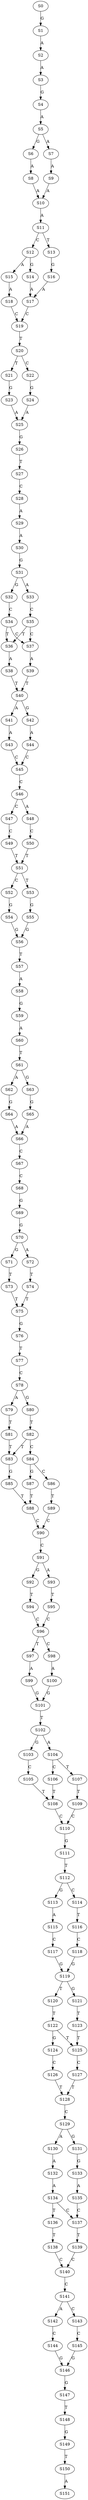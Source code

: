 strict digraph  {
	S0 -> S1 [ label = G ];
	S1 -> S2 [ label = A ];
	S2 -> S3 [ label = A ];
	S3 -> S4 [ label = G ];
	S4 -> S5 [ label = A ];
	S5 -> S6 [ label = G ];
	S5 -> S7 [ label = A ];
	S6 -> S8 [ label = A ];
	S7 -> S9 [ label = A ];
	S8 -> S10 [ label = A ];
	S9 -> S10 [ label = A ];
	S10 -> S11 [ label = A ];
	S11 -> S12 [ label = C ];
	S11 -> S13 [ label = T ];
	S12 -> S14 [ label = G ];
	S12 -> S15 [ label = A ];
	S13 -> S16 [ label = G ];
	S14 -> S17 [ label = A ];
	S15 -> S18 [ label = A ];
	S16 -> S17 [ label = A ];
	S17 -> S19 [ label = C ];
	S18 -> S19 [ label = C ];
	S19 -> S20 [ label = T ];
	S20 -> S21 [ label = T ];
	S20 -> S22 [ label = C ];
	S21 -> S23 [ label = G ];
	S22 -> S24 [ label = G ];
	S23 -> S25 [ label = A ];
	S24 -> S25 [ label = A ];
	S25 -> S26 [ label = G ];
	S26 -> S27 [ label = T ];
	S27 -> S28 [ label = C ];
	S28 -> S29 [ label = A ];
	S29 -> S30 [ label = A ];
	S30 -> S31 [ label = G ];
	S31 -> S32 [ label = G ];
	S31 -> S33 [ label = A ];
	S32 -> S34 [ label = C ];
	S33 -> S35 [ label = C ];
	S34 -> S36 [ label = T ];
	S34 -> S37 [ label = C ];
	S35 -> S37 [ label = C ];
	S35 -> S36 [ label = T ];
	S36 -> S38 [ label = A ];
	S37 -> S39 [ label = A ];
	S38 -> S40 [ label = T ];
	S39 -> S40 [ label = T ];
	S40 -> S41 [ label = A ];
	S40 -> S42 [ label = G ];
	S41 -> S43 [ label = A ];
	S42 -> S44 [ label = A ];
	S43 -> S45 [ label = C ];
	S44 -> S45 [ label = C ];
	S45 -> S46 [ label = C ];
	S46 -> S47 [ label = C ];
	S46 -> S48 [ label = A ];
	S47 -> S49 [ label = C ];
	S48 -> S50 [ label = C ];
	S49 -> S51 [ label = T ];
	S50 -> S51 [ label = T ];
	S51 -> S52 [ label = C ];
	S51 -> S53 [ label = T ];
	S52 -> S54 [ label = G ];
	S53 -> S55 [ label = G ];
	S54 -> S56 [ label = G ];
	S55 -> S56 [ label = G ];
	S56 -> S57 [ label = T ];
	S57 -> S58 [ label = A ];
	S58 -> S59 [ label = G ];
	S59 -> S60 [ label = A ];
	S60 -> S61 [ label = T ];
	S61 -> S62 [ label = A ];
	S61 -> S63 [ label = G ];
	S62 -> S64 [ label = G ];
	S63 -> S65 [ label = G ];
	S64 -> S66 [ label = A ];
	S65 -> S66 [ label = A ];
	S66 -> S67 [ label = C ];
	S67 -> S68 [ label = C ];
	S68 -> S69 [ label = G ];
	S69 -> S70 [ label = G ];
	S70 -> S71 [ label = G ];
	S70 -> S72 [ label = A ];
	S71 -> S73 [ label = T ];
	S72 -> S74 [ label = T ];
	S73 -> S75 [ label = T ];
	S74 -> S75 [ label = T ];
	S75 -> S76 [ label = G ];
	S76 -> S77 [ label = T ];
	S77 -> S78 [ label = C ];
	S78 -> S79 [ label = A ];
	S78 -> S80 [ label = G ];
	S79 -> S81 [ label = T ];
	S80 -> S82 [ label = T ];
	S81 -> S83 [ label = T ];
	S82 -> S84 [ label = C ];
	S82 -> S83 [ label = T ];
	S83 -> S85 [ label = G ];
	S84 -> S86 [ label = C ];
	S84 -> S87 [ label = G ];
	S85 -> S88 [ label = T ];
	S86 -> S89 [ label = T ];
	S87 -> S88 [ label = T ];
	S88 -> S90 [ label = C ];
	S89 -> S90 [ label = C ];
	S90 -> S91 [ label = C ];
	S91 -> S92 [ label = G ];
	S91 -> S93 [ label = A ];
	S92 -> S94 [ label = T ];
	S93 -> S95 [ label = T ];
	S94 -> S96 [ label = C ];
	S95 -> S96 [ label = C ];
	S96 -> S97 [ label = T ];
	S96 -> S98 [ label = C ];
	S97 -> S99 [ label = A ];
	S98 -> S100 [ label = A ];
	S99 -> S101 [ label = G ];
	S100 -> S101 [ label = G ];
	S101 -> S102 [ label = T ];
	S102 -> S103 [ label = G ];
	S102 -> S104 [ label = A ];
	S103 -> S105 [ label = C ];
	S104 -> S106 [ label = C ];
	S104 -> S107 [ label = T ];
	S105 -> S108 [ label = T ];
	S106 -> S108 [ label = T ];
	S107 -> S109 [ label = T ];
	S108 -> S110 [ label = C ];
	S109 -> S110 [ label = C ];
	S110 -> S111 [ label = G ];
	S111 -> S112 [ label = T ];
	S112 -> S113 [ label = G ];
	S112 -> S114 [ label = C ];
	S113 -> S115 [ label = A ];
	S114 -> S116 [ label = T ];
	S115 -> S117 [ label = C ];
	S116 -> S118 [ label = C ];
	S117 -> S119 [ label = G ];
	S118 -> S119 [ label = G ];
	S119 -> S120 [ label = T ];
	S119 -> S121 [ label = G ];
	S120 -> S122 [ label = T ];
	S121 -> S123 [ label = T ];
	S122 -> S124 [ label = G ];
	S122 -> S125 [ label = T ];
	S123 -> S125 [ label = T ];
	S124 -> S126 [ label = C ];
	S125 -> S127 [ label = C ];
	S126 -> S128 [ label = T ];
	S127 -> S128 [ label = T ];
	S128 -> S129 [ label = C ];
	S129 -> S130 [ label = A ];
	S129 -> S131 [ label = G ];
	S130 -> S132 [ label = A ];
	S131 -> S133 [ label = G ];
	S132 -> S134 [ label = A ];
	S133 -> S135 [ label = A ];
	S134 -> S136 [ label = T ];
	S134 -> S137 [ label = C ];
	S135 -> S137 [ label = C ];
	S136 -> S138 [ label = T ];
	S137 -> S139 [ label = T ];
	S138 -> S140 [ label = C ];
	S139 -> S140 [ label = C ];
	S140 -> S141 [ label = C ];
	S141 -> S142 [ label = A ];
	S141 -> S143 [ label = C ];
	S142 -> S144 [ label = C ];
	S143 -> S145 [ label = C ];
	S144 -> S146 [ label = G ];
	S145 -> S146 [ label = G ];
	S146 -> S147 [ label = G ];
	S147 -> S148 [ label = T ];
	S148 -> S149 [ label = G ];
	S149 -> S150 [ label = T ];
	S150 -> S151 [ label = A ];
}
